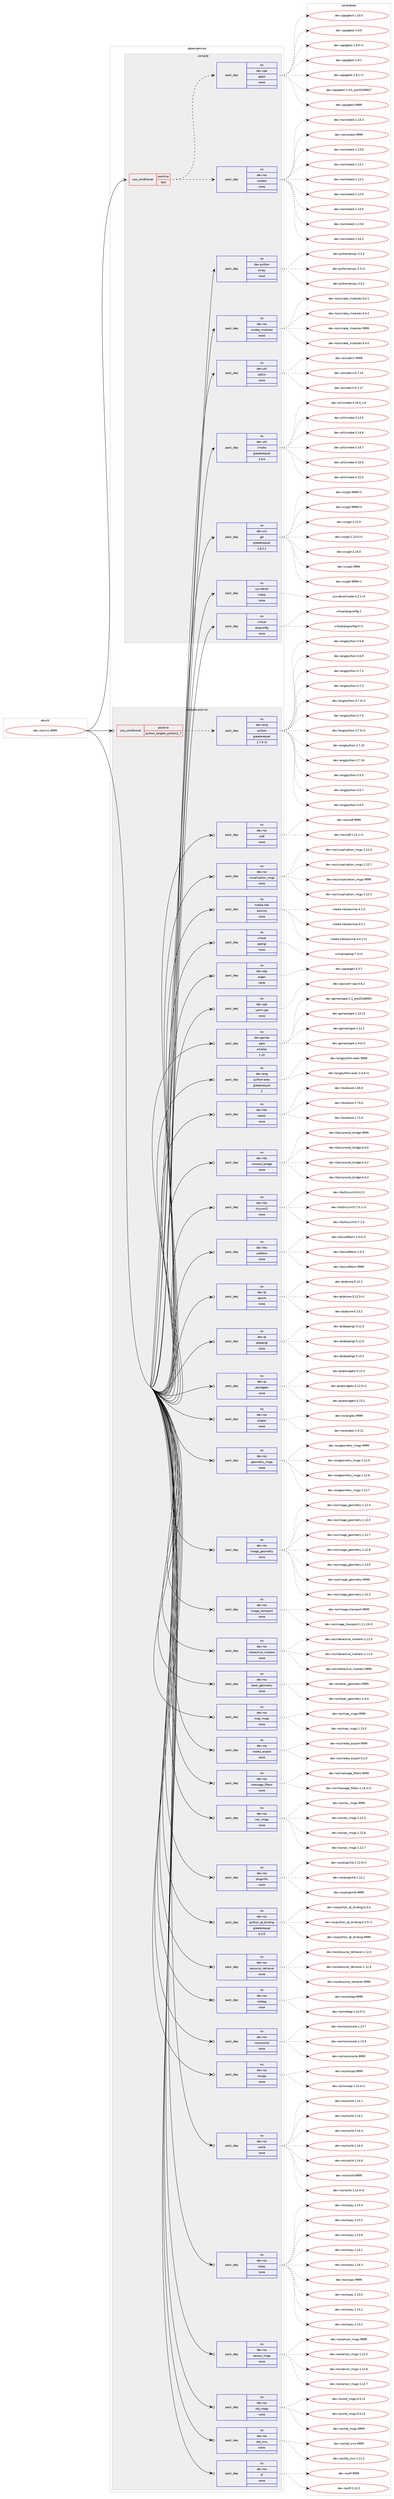 digraph prolog {

# *************
# Graph options
# *************

newrank=true;
concentrate=true;
compound=true;
graph [rankdir=LR,fontname=Helvetica,fontsize=10,ranksep=1.5];#, ranksep=2.5, nodesep=0.2];
edge  [arrowhead=vee];
node  [fontname=Helvetica,fontsize=10];

# **********
# The ebuild
# **********

subgraph cluster_leftcol {
color=gray;
rank=same;
label=<<i>ebuild</i>>;
id [label="dev-ros/rviz-9999", color=red, width=4, href="../dev-ros/rviz-9999.svg"];
}

# ****************
# The dependencies
# ****************

subgraph cluster_midcol {
color=gray;
label=<<i>dependencies</i>>;
subgraph cluster_compile {
fillcolor="#eeeeee";
style=filled;
label=<<i>compile</i>>;
subgraph cond155356 {
dependency666675 [label=<<TABLE BORDER="0" CELLBORDER="1" CELLSPACING="0" CELLPADDING="4"><TR><TD ROWSPAN="3" CELLPADDING="10">use_conditional</TD></TR><TR><TD>positive</TD></TR><TR><TD>test</TD></TR></TABLE>>, shape=none, color=red];
subgraph pack499413 {
dependency666676 [label=<<TABLE BORDER="0" CELLBORDER="1" CELLSPACING="0" CELLPADDING="4" WIDTH="220"><TR><TD ROWSPAN="6" CELLPADDING="30">pack_dep</TD></TR><TR><TD WIDTH="110">no</TD></TR><TR><TD>dev-ros</TD></TR><TR><TD>rostest</TD></TR><TR><TD>none</TD></TR><TR><TD></TD></TR></TABLE>>, shape=none, color=blue];
}
dependency666675:e -> dependency666676:w [weight=20,style="dashed",arrowhead="vee"];
subgraph pack499414 {
dependency666677 [label=<<TABLE BORDER="0" CELLBORDER="1" CELLSPACING="0" CELLPADDING="4" WIDTH="220"><TR><TD ROWSPAN="6" CELLPADDING="30">pack_dep</TD></TR><TR><TD WIDTH="110">no</TD></TR><TR><TD>dev-cpp</TD></TR><TR><TD>gtest</TD></TR><TR><TD>none</TD></TR><TR><TD></TD></TR></TABLE>>, shape=none, color=blue];
}
dependency666675:e -> dependency666677:w [weight=20,style="dashed",arrowhead="vee"];
}
id:e -> dependency666675:w [weight=20,style="solid",arrowhead="vee"];
subgraph pack499415 {
dependency666678 [label=<<TABLE BORDER="0" CELLBORDER="1" CELLSPACING="0" CELLPADDING="4" WIDTH="220"><TR><TD ROWSPAN="6" CELLPADDING="30">pack_dep</TD></TR><TR><TD WIDTH="110">no</TD></TR><TR><TD>dev-python</TD></TR><TR><TD>empy</TD></TR><TR><TD>none</TD></TR><TR><TD></TD></TR></TABLE>>, shape=none, color=blue];
}
id:e -> dependency666678:w [weight=20,style="solid",arrowhead="vee"];
subgraph pack499416 {
dependency666679 [label=<<TABLE BORDER="0" CELLBORDER="1" CELLSPACING="0" CELLPADDING="4" WIDTH="220"><TR><TD ROWSPAN="6" CELLPADDING="30">pack_dep</TD></TR><TR><TD WIDTH="110">no</TD></TR><TR><TD>dev-ros</TD></TR><TR><TD>cmake_modules</TD></TR><TR><TD>none</TD></TR><TR><TD></TD></TR></TABLE>>, shape=none, color=blue];
}
id:e -> dependency666679:w [weight=20,style="solid",arrowhead="vee"];
subgraph pack499417 {
dependency666680 [label=<<TABLE BORDER="0" CELLBORDER="1" CELLSPACING="0" CELLPADDING="4" WIDTH="220"><TR><TD ROWSPAN="6" CELLPADDING="30">pack_dep</TD></TR><TR><TD WIDTH="110">no</TD></TR><TR><TD>dev-util</TD></TR><TR><TD>catkin</TD></TR><TR><TD>none</TD></TR><TR><TD></TD></TR></TABLE>>, shape=none, color=blue];
}
id:e -> dependency666680:w [weight=20,style="solid",arrowhead="vee"];
subgraph pack499418 {
dependency666681 [label=<<TABLE BORDER="0" CELLBORDER="1" CELLSPACING="0" CELLPADDING="4" WIDTH="220"><TR><TD ROWSPAN="6" CELLPADDING="30">pack_dep</TD></TR><TR><TD WIDTH="110">no</TD></TR><TR><TD>dev-util</TD></TR><TR><TD>cmake</TD></TR><TR><TD>greaterequal</TD></TR><TR><TD>3.9.6</TD></TR></TABLE>>, shape=none, color=blue];
}
id:e -> dependency666681:w [weight=20,style="solid",arrowhead="vee"];
subgraph pack499419 {
dependency666682 [label=<<TABLE BORDER="0" CELLBORDER="1" CELLSPACING="0" CELLPADDING="4" WIDTH="220"><TR><TD ROWSPAN="6" CELLPADDING="30">pack_dep</TD></TR><TR><TD WIDTH="110">no</TD></TR><TR><TD>dev-vcs</TD></TR><TR><TD>git</TD></TR><TR><TD>greaterequal</TD></TR><TR><TD>1.8.2.1</TD></TR></TABLE>>, shape=none, color=blue];
}
id:e -> dependency666682:w [weight=20,style="solid",arrowhead="vee"];
subgraph pack499420 {
dependency666683 [label=<<TABLE BORDER="0" CELLBORDER="1" CELLSPACING="0" CELLPADDING="4" WIDTH="220"><TR><TD ROWSPAN="6" CELLPADDING="30">pack_dep</TD></TR><TR><TD WIDTH="110">no</TD></TR><TR><TD>sys-devel</TD></TR><TR><TD>make</TD></TR><TR><TD>none</TD></TR><TR><TD></TD></TR></TABLE>>, shape=none, color=blue];
}
id:e -> dependency666683:w [weight=20,style="solid",arrowhead="vee"];
subgraph pack499421 {
dependency666684 [label=<<TABLE BORDER="0" CELLBORDER="1" CELLSPACING="0" CELLPADDING="4" WIDTH="220"><TR><TD ROWSPAN="6" CELLPADDING="30">pack_dep</TD></TR><TR><TD WIDTH="110">no</TD></TR><TR><TD>virtual</TD></TR><TR><TD>pkgconfig</TD></TR><TR><TD>none</TD></TR><TR><TD></TD></TR></TABLE>>, shape=none, color=blue];
}
id:e -> dependency666684:w [weight=20,style="solid",arrowhead="vee"];
}
subgraph cluster_compileandrun {
fillcolor="#eeeeee";
style=filled;
label=<<i>compile and run</i>>;
subgraph cond155357 {
dependency666685 [label=<<TABLE BORDER="0" CELLBORDER="1" CELLSPACING="0" CELLPADDING="4"><TR><TD ROWSPAN="3" CELLPADDING="10">use_conditional</TD></TR><TR><TD>positive</TD></TR><TR><TD>python_targets_python2_7</TD></TR></TABLE>>, shape=none, color=red];
subgraph pack499422 {
dependency666686 [label=<<TABLE BORDER="0" CELLBORDER="1" CELLSPACING="0" CELLPADDING="4" WIDTH="220"><TR><TD ROWSPAN="6" CELLPADDING="30">pack_dep</TD></TR><TR><TD WIDTH="110">no</TD></TR><TR><TD>dev-lang</TD></TR><TR><TD>python</TD></TR><TR><TD>greaterequal</TD></TR><TR><TD>2.7.5-r2</TD></TR></TABLE>>, shape=none, color=blue];
}
dependency666685:e -> dependency666686:w [weight=20,style="dashed",arrowhead="vee"];
}
id:e -> dependency666685:w [weight=20,style="solid",arrowhead="odotvee"];
subgraph pack499423 {
dependency666687 [label=<<TABLE BORDER="0" CELLBORDER="1" CELLSPACING="0" CELLPADDING="4" WIDTH="220"><TR><TD ROWSPAN="6" CELLPADDING="30">pack_dep</TD></TR><TR><TD WIDTH="110">no</TD></TR><TR><TD>dev-cpp</TD></TR><TR><TD>eigen</TD></TR><TR><TD>none</TD></TR><TR><TD></TD></TR></TABLE>>, shape=none, color=blue];
}
id:e -> dependency666687:w [weight=20,style="solid",arrowhead="odotvee"];
subgraph pack499424 {
dependency666688 [label=<<TABLE BORDER="0" CELLBORDER="1" CELLSPACING="0" CELLPADDING="4" WIDTH="220"><TR><TD ROWSPAN="6" CELLPADDING="30">pack_dep</TD></TR><TR><TD WIDTH="110">no</TD></TR><TR><TD>dev-cpp</TD></TR><TR><TD>yaml-cpp</TD></TR><TR><TD>none</TD></TR><TR><TD></TD></TR></TABLE>>, shape=none, color=blue];
}
id:e -> dependency666688:w [weight=20,style="solid",arrowhead="odotvee"];
subgraph pack499425 {
dependency666689 [label=<<TABLE BORDER="0" CELLBORDER="1" CELLSPACING="0" CELLPADDING="4" WIDTH="220"><TR><TD ROWSPAN="6" CELLPADDING="30">pack_dep</TD></TR><TR><TD WIDTH="110">no</TD></TR><TR><TD>dev-games</TD></TR><TR><TD>ogre</TD></TR><TR><TD>smaller</TD></TR><TR><TD>1.10</TD></TR></TABLE>>, shape=none, color=blue];
}
id:e -> dependency666689:w [weight=20,style="solid",arrowhead="odotvee"];
subgraph pack499426 {
dependency666690 [label=<<TABLE BORDER="0" CELLBORDER="1" CELLSPACING="0" CELLPADDING="4" WIDTH="220"><TR><TD ROWSPAN="6" CELLPADDING="30">pack_dep</TD></TR><TR><TD WIDTH="110">no</TD></TR><TR><TD>dev-lang</TD></TR><TR><TD>python-exec</TD></TR><TR><TD>greaterequal</TD></TR><TR><TD>2</TD></TR></TABLE>>, shape=none, color=blue];
}
id:e -> dependency666690:w [weight=20,style="solid",arrowhead="odotvee"];
subgraph pack499427 {
dependency666691 [label=<<TABLE BORDER="0" CELLBORDER="1" CELLSPACING="0" CELLPADDING="4" WIDTH="220"><TR><TD ROWSPAN="6" CELLPADDING="30">pack_dep</TD></TR><TR><TD WIDTH="110">no</TD></TR><TR><TD>dev-libs</TD></TR><TR><TD>boost</TD></TR><TR><TD>none</TD></TR><TR><TD></TD></TR></TABLE>>, shape=none, color=blue];
}
id:e -> dependency666691:w [weight=20,style="solid",arrowhead="odotvee"];
subgraph pack499428 {
dependency666692 [label=<<TABLE BORDER="0" CELLBORDER="1" CELLSPACING="0" CELLPADDING="4" WIDTH="220"><TR><TD ROWSPAN="6" CELLPADDING="30">pack_dep</TD></TR><TR><TD WIDTH="110">no</TD></TR><TR><TD>dev-libs</TD></TR><TR><TD>console_bridge</TD></TR><TR><TD>none</TD></TR><TR><TD></TD></TR></TABLE>>, shape=none, color=blue];
}
id:e -> dependency666692:w [weight=20,style="solid",arrowhead="odotvee"];
subgraph pack499429 {
dependency666693 [label=<<TABLE BORDER="0" CELLBORDER="1" CELLSPACING="0" CELLPADDING="4" WIDTH="220"><TR><TD ROWSPAN="6" CELLPADDING="30">pack_dep</TD></TR><TR><TD WIDTH="110">no</TD></TR><TR><TD>dev-libs</TD></TR><TR><TD>tinyxml2</TD></TR><TR><TD>none</TD></TR><TR><TD></TD></TR></TABLE>>, shape=none, color=blue];
}
id:e -> dependency666693:w [weight=20,style="solid",arrowhead="odotvee"];
subgraph pack499430 {
dependency666694 [label=<<TABLE BORDER="0" CELLBORDER="1" CELLSPACING="0" CELLPADDING="4" WIDTH="220"><TR><TD ROWSPAN="6" CELLPADDING="30">pack_dep</TD></TR><TR><TD WIDTH="110">no</TD></TR><TR><TD>dev-libs</TD></TR><TR><TD>urdfdom</TD></TR><TR><TD>none</TD></TR><TR><TD></TD></TR></TABLE>>, shape=none, color=blue];
}
id:e -> dependency666694:w [weight=20,style="solid",arrowhead="odotvee"];
subgraph pack499431 {
dependency666695 [label=<<TABLE BORDER="0" CELLBORDER="1" CELLSPACING="0" CELLPADDING="4" WIDTH="220"><TR><TD ROWSPAN="6" CELLPADDING="30">pack_dep</TD></TR><TR><TD WIDTH="110">no</TD></TR><TR><TD>dev-qt</TD></TR><TR><TD>qtcore</TD></TR><TR><TD>none</TD></TR><TR><TD></TD></TR></TABLE>>, shape=none, color=blue];
}
id:e -> dependency666695:w [weight=20,style="solid",arrowhead="odotvee"];
subgraph pack499432 {
dependency666696 [label=<<TABLE BORDER="0" CELLBORDER="1" CELLSPACING="0" CELLPADDING="4" WIDTH="220"><TR><TD ROWSPAN="6" CELLPADDING="30">pack_dep</TD></TR><TR><TD WIDTH="110">no</TD></TR><TR><TD>dev-qt</TD></TR><TR><TD>qtopengl</TD></TR><TR><TD>none</TD></TR><TR><TD></TD></TR></TABLE>>, shape=none, color=blue];
}
id:e -> dependency666696:w [weight=20,style="solid",arrowhead="odotvee"];
subgraph pack499433 {
dependency666697 [label=<<TABLE BORDER="0" CELLBORDER="1" CELLSPACING="0" CELLPADDING="4" WIDTH="220"><TR><TD ROWSPAN="6" CELLPADDING="30">pack_dep</TD></TR><TR><TD WIDTH="110">no</TD></TR><TR><TD>dev-qt</TD></TR><TR><TD>qtwidgets</TD></TR><TR><TD>none</TD></TR><TR><TD></TD></TR></TABLE>>, shape=none, color=blue];
}
id:e -> dependency666697:w [weight=20,style="solid",arrowhead="odotvee"];
subgraph pack499434 {
dependency666698 [label=<<TABLE BORDER="0" CELLBORDER="1" CELLSPACING="0" CELLPADDING="4" WIDTH="220"><TR><TD ROWSPAN="6" CELLPADDING="30">pack_dep</TD></TR><TR><TD WIDTH="110">no</TD></TR><TR><TD>dev-ros</TD></TR><TR><TD>angles</TD></TR><TR><TD>none</TD></TR><TR><TD></TD></TR></TABLE>>, shape=none, color=blue];
}
id:e -> dependency666698:w [weight=20,style="solid",arrowhead="odotvee"];
subgraph pack499435 {
dependency666699 [label=<<TABLE BORDER="0" CELLBORDER="1" CELLSPACING="0" CELLPADDING="4" WIDTH="220"><TR><TD ROWSPAN="6" CELLPADDING="30">pack_dep</TD></TR><TR><TD WIDTH="110">no</TD></TR><TR><TD>dev-ros</TD></TR><TR><TD>geometry_msgs</TD></TR><TR><TD>none</TD></TR><TR><TD></TD></TR></TABLE>>, shape=none, color=blue];
}
id:e -> dependency666699:w [weight=20,style="solid",arrowhead="odotvee"];
subgraph pack499436 {
dependency666700 [label=<<TABLE BORDER="0" CELLBORDER="1" CELLSPACING="0" CELLPADDING="4" WIDTH="220"><TR><TD ROWSPAN="6" CELLPADDING="30">pack_dep</TD></TR><TR><TD WIDTH="110">no</TD></TR><TR><TD>dev-ros</TD></TR><TR><TD>image_geometry</TD></TR><TR><TD>none</TD></TR><TR><TD></TD></TR></TABLE>>, shape=none, color=blue];
}
id:e -> dependency666700:w [weight=20,style="solid",arrowhead="odotvee"];
subgraph pack499437 {
dependency666701 [label=<<TABLE BORDER="0" CELLBORDER="1" CELLSPACING="0" CELLPADDING="4" WIDTH="220"><TR><TD ROWSPAN="6" CELLPADDING="30">pack_dep</TD></TR><TR><TD WIDTH="110">no</TD></TR><TR><TD>dev-ros</TD></TR><TR><TD>image_transport</TD></TR><TR><TD>none</TD></TR><TR><TD></TD></TR></TABLE>>, shape=none, color=blue];
}
id:e -> dependency666701:w [weight=20,style="solid",arrowhead="odotvee"];
subgraph pack499438 {
dependency666702 [label=<<TABLE BORDER="0" CELLBORDER="1" CELLSPACING="0" CELLPADDING="4" WIDTH="220"><TR><TD ROWSPAN="6" CELLPADDING="30">pack_dep</TD></TR><TR><TD WIDTH="110">no</TD></TR><TR><TD>dev-ros</TD></TR><TR><TD>interactive_markers</TD></TR><TR><TD>none</TD></TR><TR><TD></TD></TR></TABLE>>, shape=none, color=blue];
}
id:e -> dependency666702:w [weight=20,style="solid",arrowhead="odotvee"];
subgraph pack499439 {
dependency666703 [label=<<TABLE BORDER="0" CELLBORDER="1" CELLSPACING="0" CELLPADDING="4" WIDTH="220"><TR><TD ROWSPAN="6" CELLPADDING="30">pack_dep</TD></TR><TR><TD WIDTH="110">no</TD></TR><TR><TD>dev-ros</TD></TR><TR><TD>laser_geometry</TD></TR><TR><TD>none</TD></TR><TR><TD></TD></TR></TABLE>>, shape=none, color=blue];
}
id:e -> dependency666703:w [weight=20,style="solid",arrowhead="odotvee"];
subgraph pack499440 {
dependency666704 [label=<<TABLE BORDER="0" CELLBORDER="1" CELLSPACING="0" CELLPADDING="4" WIDTH="220"><TR><TD ROWSPAN="6" CELLPADDING="30">pack_dep</TD></TR><TR><TD WIDTH="110">no</TD></TR><TR><TD>dev-ros</TD></TR><TR><TD>map_msgs</TD></TR><TR><TD>none</TD></TR><TR><TD></TD></TR></TABLE>>, shape=none, color=blue];
}
id:e -> dependency666704:w [weight=20,style="solid",arrowhead="odotvee"];
subgraph pack499441 {
dependency666705 [label=<<TABLE BORDER="0" CELLBORDER="1" CELLSPACING="0" CELLPADDING="4" WIDTH="220"><TR><TD ROWSPAN="6" CELLPADDING="30">pack_dep</TD></TR><TR><TD WIDTH="110">no</TD></TR><TR><TD>dev-ros</TD></TR><TR><TD>media_export</TD></TR><TR><TD>none</TD></TR><TR><TD></TD></TR></TABLE>>, shape=none, color=blue];
}
id:e -> dependency666705:w [weight=20,style="solid",arrowhead="odotvee"];
subgraph pack499442 {
dependency666706 [label=<<TABLE BORDER="0" CELLBORDER="1" CELLSPACING="0" CELLPADDING="4" WIDTH="220"><TR><TD ROWSPAN="6" CELLPADDING="30">pack_dep</TD></TR><TR><TD WIDTH="110">no</TD></TR><TR><TD>dev-ros</TD></TR><TR><TD>message_filters</TD></TR><TR><TD>none</TD></TR><TR><TD></TD></TR></TABLE>>, shape=none, color=blue];
}
id:e -> dependency666706:w [weight=20,style="solid",arrowhead="odotvee"];
subgraph pack499443 {
dependency666707 [label=<<TABLE BORDER="0" CELLBORDER="1" CELLSPACING="0" CELLPADDING="4" WIDTH="220"><TR><TD ROWSPAN="6" CELLPADDING="30">pack_dep</TD></TR><TR><TD WIDTH="110">no</TD></TR><TR><TD>dev-ros</TD></TR><TR><TD>nav_msgs</TD></TR><TR><TD>none</TD></TR><TR><TD></TD></TR></TABLE>>, shape=none, color=blue];
}
id:e -> dependency666707:w [weight=20,style="solid",arrowhead="odotvee"];
subgraph pack499444 {
dependency666708 [label=<<TABLE BORDER="0" CELLBORDER="1" CELLSPACING="0" CELLPADDING="4" WIDTH="220"><TR><TD ROWSPAN="6" CELLPADDING="30">pack_dep</TD></TR><TR><TD WIDTH="110">no</TD></TR><TR><TD>dev-ros</TD></TR><TR><TD>pluginlib</TD></TR><TR><TD>none</TD></TR><TR><TD></TD></TR></TABLE>>, shape=none, color=blue];
}
id:e -> dependency666708:w [weight=20,style="solid",arrowhead="odotvee"];
subgraph pack499445 {
dependency666709 [label=<<TABLE BORDER="0" CELLBORDER="1" CELLSPACING="0" CELLPADDING="4" WIDTH="220"><TR><TD ROWSPAN="6" CELLPADDING="30">pack_dep</TD></TR><TR><TD WIDTH="110">no</TD></TR><TR><TD>dev-ros</TD></TR><TR><TD>python_qt_binding</TD></TR><TR><TD>greaterequal</TD></TR><TR><TD>0.3.0</TD></TR></TABLE>>, shape=none, color=blue];
}
id:e -> dependency666709:w [weight=20,style="solid",arrowhead="odotvee"];
subgraph pack499446 {
dependency666710 [label=<<TABLE BORDER="0" CELLBORDER="1" CELLSPACING="0" CELLPADDING="4" WIDTH="220"><TR><TD ROWSPAN="6" CELLPADDING="30">pack_dep</TD></TR><TR><TD WIDTH="110">no</TD></TR><TR><TD>dev-ros</TD></TR><TR><TD>resource_retriever</TD></TR><TR><TD>none</TD></TR><TR><TD></TD></TR></TABLE>>, shape=none, color=blue];
}
id:e -> dependency666710:w [weight=20,style="solid",arrowhead="odotvee"];
subgraph pack499447 {
dependency666711 [label=<<TABLE BORDER="0" CELLBORDER="1" CELLSPACING="0" CELLPADDING="4" WIDTH="220"><TR><TD ROWSPAN="6" CELLPADDING="30">pack_dep</TD></TR><TR><TD WIDTH="110">no</TD></TR><TR><TD>dev-ros</TD></TR><TR><TD>rosbag</TD></TR><TR><TD>none</TD></TR><TR><TD></TD></TR></TABLE>>, shape=none, color=blue];
}
id:e -> dependency666711:w [weight=20,style="solid",arrowhead="odotvee"];
subgraph pack499448 {
dependency666712 [label=<<TABLE BORDER="0" CELLBORDER="1" CELLSPACING="0" CELLPADDING="4" WIDTH="220"><TR><TD ROWSPAN="6" CELLPADDING="30">pack_dep</TD></TR><TR><TD WIDTH="110">no</TD></TR><TR><TD>dev-ros</TD></TR><TR><TD>rosconsole</TD></TR><TR><TD>none</TD></TR><TR><TD></TD></TR></TABLE>>, shape=none, color=blue];
}
id:e -> dependency666712:w [weight=20,style="solid",arrowhead="odotvee"];
subgraph pack499449 {
dependency666713 [label=<<TABLE BORDER="0" CELLBORDER="1" CELLSPACING="0" CELLPADDING="4" WIDTH="220"><TR><TD ROWSPAN="6" CELLPADDING="30">pack_dep</TD></TR><TR><TD WIDTH="110">no</TD></TR><TR><TD>dev-ros</TD></TR><TR><TD>roscpp</TD></TR><TR><TD>none</TD></TR><TR><TD></TD></TR></TABLE>>, shape=none, color=blue];
}
id:e -> dependency666713:w [weight=20,style="solid",arrowhead="odotvee"];
subgraph pack499450 {
dependency666714 [label=<<TABLE BORDER="0" CELLBORDER="1" CELLSPACING="0" CELLPADDING="4" WIDTH="220"><TR><TD ROWSPAN="6" CELLPADDING="30">pack_dep</TD></TR><TR><TD WIDTH="110">no</TD></TR><TR><TD>dev-ros</TD></TR><TR><TD>roslib</TD></TR><TR><TD>none</TD></TR><TR><TD></TD></TR></TABLE>>, shape=none, color=blue];
}
id:e -> dependency666714:w [weight=20,style="solid",arrowhead="odotvee"];
subgraph pack499451 {
dependency666715 [label=<<TABLE BORDER="0" CELLBORDER="1" CELLSPACING="0" CELLPADDING="4" WIDTH="220"><TR><TD ROWSPAN="6" CELLPADDING="30">pack_dep</TD></TR><TR><TD WIDTH="110">no</TD></TR><TR><TD>dev-ros</TD></TR><TR><TD>rospy</TD></TR><TR><TD>none</TD></TR><TR><TD></TD></TR></TABLE>>, shape=none, color=blue];
}
id:e -> dependency666715:w [weight=20,style="solid",arrowhead="odotvee"];
subgraph pack499452 {
dependency666716 [label=<<TABLE BORDER="0" CELLBORDER="1" CELLSPACING="0" CELLPADDING="4" WIDTH="220"><TR><TD ROWSPAN="6" CELLPADDING="30">pack_dep</TD></TR><TR><TD WIDTH="110">no</TD></TR><TR><TD>dev-ros</TD></TR><TR><TD>sensor_msgs</TD></TR><TR><TD>none</TD></TR><TR><TD></TD></TR></TABLE>>, shape=none, color=blue];
}
id:e -> dependency666716:w [weight=20,style="solid",arrowhead="odotvee"];
subgraph pack499453 {
dependency666717 [label=<<TABLE BORDER="0" CELLBORDER="1" CELLSPACING="0" CELLPADDING="4" WIDTH="220"><TR><TD ROWSPAN="6" CELLPADDING="30">pack_dep</TD></TR><TR><TD WIDTH="110">no</TD></TR><TR><TD>dev-ros</TD></TR><TR><TD>std_msgs</TD></TR><TR><TD>none</TD></TR><TR><TD></TD></TR></TABLE>>, shape=none, color=blue];
}
id:e -> dependency666717:w [weight=20,style="solid",arrowhead="odotvee"];
subgraph pack499454 {
dependency666718 [label=<<TABLE BORDER="0" CELLBORDER="1" CELLSPACING="0" CELLPADDING="4" WIDTH="220"><TR><TD ROWSPAN="6" CELLPADDING="30">pack_dep</TD></TR><TR><TD WIDTH="110">no</TD></TR><TR><TD>dev-ros</TD></TR><TR><TD>std_srvs</TD></TR><TR><TD>none</TD></TR><TR><TD></TD></TR></TABLE>>, shape=none, color=blue];
}
id:e -> dependency666718:w [weight=20,style="solid",arrowhead="odotvee"];
subgraph pack499455 {
dependency666719 [label=<<TABLE BORDER="0" CELLBORDER="1" CELLSPACING="0" CELLPADDING="4" WIDTH="220"><TR><TD ROWSPAN="6" CELLPADDING="30">pack_dep</TD></TR><TR><TD WIDTH="110">no</TD></TR><TR><TD>dev-ros</TD></TR><TR><TD>tf</TD></TR><TR><TD>none</TD></TR><TR><TD></TD></TR></TABLE>>, shape=none, color=blue];
}
id:e -> dependency666719:w [weight=20,style="solid",arrowhead="odotvee"];
subgraph pack499456 {
dependency666720 [label=<<TABLE BORDER="0" CELLBORDER="1" CELLSPACING="0" CELLPADDING="4" WIDTH="220"><TR><TD ROWSPAN="6" CELLPADDING="30">pack_dep</TD></TR><TR><TD WIDTH="110">no</TD></TR><TR><TD>dev-ros</TD></TR><TR><TD>urdf</TD></TR><TR><TD>none</TD></TR><TR><TD></TD></TR></TABLE>>, shape=none, color=blue];
}
id:e -> dependency666720:w [weight=20,style="solid",arrowhead="odotvee"];
subgraph pack499457 {
dependency666721 [label=<<TABLE BORDER="0" CELLBORDER="1" CELLSPACING="0" CELLPADDING="4" WIDTH="220"><TR><TD ROWSPAN="6" CELLPADDING="30">pack_dep</TD></TR><TR><TD WIDTH="110">no</TD></TR><TR><TD>dev-ros</TD></TR><TR><TD>visualization_msgs</TD></TR><TR><TD>none</TD></TR><TR><TD></TD></TR></TABLE>>, shape=none, color=blue];
}
id:e -> dependency666721:w [weight=20,style="solid",arrowhead="odotvee"];
subgraph pack499458 {
dependency666722 [label=<<TABLE BORDER="0" CELLBORDER="1" CELLSPACING="0" CELLPADDING="4" WIDTH="220"><TR><TD ROWSPAN="6" CELLPADDING="30">pack_dep</TD></TR><TR><TD WIDTH="110">no</TD></TR><TR><TD>media-libs</TD></TR><TR><TD>assimp</TD></TR><TR><TD>none</TD></TR><TR><TD></TD></TR></TABLE>>, shape=none, color=blue];
}
id:e -> dependency666722:w [weight=20,style="solid",arrowhead="odotvee"];
subgraph pack499459 {
dependency666723 [label=<<TABLE BORDER="0" CELLBORDER="1" CELLSPACING="0" CELLPADDING="4" WIDTH="220"><TR><TD ROWSPAN="6" CELLPADDING="30">pack_dep</TD></TR><TR><TD WIDTH="110">no</TD></TR><TR><TD>virtual</TD></TR><TR><TD>opengl</TD></TR><TR><TD>none</TD></TR><TR><TD></TD></TR></TABLE>>, shape=none, color=blue];
}
id:e -> dependency666723:w [weight=20,style="solid",arrowhead="odotvee"];
}
subgraph cluster_run {
fillcolor="#eeeeee";
style=filled;
label=<<i>run</i>>;
}
}

# **************
# The candidates
# **************

subgraph cluster_choices {
rank=same;
color=gray;
label=<<i>candidates</i>>;

subgraph choice499413 {
color=black;
nodesep=1;
choice100101118451141111154711411111511610111511645494649514648 [label="dev-ros/rostest-1.13.0", color=red, width=4,href="../dev-ros/rostest-1.13.0.svg"];
choice100101118451141111154711411111511610111511645494649514649 [label="dev-ros/rostest-1.13.1", color=red, width=4,href="../dev-ros/rostest-1.13.1.svg"];
choice100101118451141111154711411111511610111511645494649514650 [label="dev-ros/rostest-1.13.2", color=red, width=4,href="../dev-ros/rostest-1.13.2.svg"];
choice100101118451141111154711411111511610111511645494649514652 [label="dev-ros/rostest-1.13.4", color=red, width=4,href="../dev-ros/rostest-1.13.4.svg"];
choice100101118451141111154711411111511610111511645494649514653 [label="dev-ros/rostest-1.13.5", color=red, width=4,href="../dev-ros/rostest-1.13.5.svg"];
choice100101118451141111154711411111511610111511645494649514654 [label="dev-ros/rostest-1.13.6", color=red, width=4,href="../dev-ros/rostest-1.13.6.svg"];
choice100101118451141111154711411111511610111511645494649524650 [label="dev-ros/rostest-1.14.2", color=red, width=4,href="../dev-ros/rostest-1.14.2.svg"];
choice100101118451141111154711411111511610111511645494649524651 [label="dev-ros/rostest-1.14.3", color=red, width=4,href="../dev-ros/rostest-1.14.3.svg"];
choice10010111845114111115471141111151161011151164557575757 [label="dev-ros/rostest-9999", color=red, width=4,href="../dev-ros/rostest-9999.svg"];
dependency666676:e -> choice100101118451141111154711411111511610111511645494649514648:w [style=dotted,weight="100"];
dependency666676:e -> choice100101118451141111154711411111511610111511645494649514649:w [style=dotted,weight="100"];
dependency666676:e -> choice100101118451141111154711411111511610111511645494649514650:w [style=dotted,weight="100"];
dependency666676:e -> choice100101118451141111154711411111511610111511645494649514652:w [style=dotted,weight="100"];
dependency666676:e -> choice100101118451141111154711411111511610111511645494649514653:w [style=dotted,weight="100"];
dependency666676:e -> choice100101118451141111154711411111511610111511645494649514654:w [style=dotted,weight="100"];
dependency666676:e -> choice100101118451141111154711411111511610111511645494649524650:w [style=dotted,weight="100"];
dependency666676:e -> choice100101118451141111154711411111511610111511645494649524651:w [style=dotted,weight="100"];
dependency666676:e -> choice10010111845114111115471141111151161011151164557575757:w [style=dotted,weight="100"];
}
subgraph choice499414 {
color=black;
nodesep=1;
choice10010111845991121124710311610111511645494649484648 [label="dev-cpp/gtest-1.10.0", color=red, width=4,href="../dev-cpp/gtest-1.10.0.svg"];
choice100101118459911211247103116101115116454946564648 [label="dev-cpp/gtest-1.8.0", color=red, width=4,href="../dev-cpp/gtest-1.8.0.svg"];
choice1001011184599112112471031161011151164549465646484511449 [label="dev-cpp/gtest-1.8.0-r1", color=red, width=4,href="../dev-cpp/gtest-1.8.0-r1.svg"];
choice100101118459911211247103116101115116454946564649 [label="dev-cpp/gtest-1.8.1", color=red, width=4,href="../dev-cpp/gtest-1.8.1.svg"];
choice1001011184599112112471031161011151164549465646494511449 [label="dev-cpp/gtest-1.8.1-r1", color=red, width=4,href="../dev-cpp/gtest-1.8.1-r1.svg"];
choice100101118459911211247103116101115116454946574648951121141015048495748544855 [label="dev-cpp/gtest-1.9.0_pre20190607", color=red, width=4,href="../dev-cpp/gtest-1.9.0_pre20190607.svg"];
choice1001011184599112112471031161011151164557575757 [label="dev-cpp/gtest-9999", color=red, width=4,href="../dev-cpp/gtest-9999.svg"];
dependency666677:e -> choice10010111845991121124710311610111511645494649484648:w [style=dotted,weight="100"];
dependency666677:e -> choice100101118459911211247103116101115116454946564648:w [style=dotted,weight="100"];
dependency666677:e -> choice1001011184599112112471031161011151164549465646484511449:w [style=dotted,weight="100"];
dependency666677:e -> choice100101118459911211247103116101115116454946564649:w [style=dotted,weight="100"];
dependency666677:e -> choice1001011184599112112471031161011151164549465646494511449:w [style=dotted,weight="100"];
dependency666677:e -> choice100101118459911211247103116101115116454946574648951121141015048495748544855:w [style=dotted,weight="100"];
dependency666677:e -> choice1001011184599112112471031161011151164557575757:w [style=dotted,weight="100"];
}
subgraph choice499415 {
color=black;
nodesep=1;
choice1001011184511212111610411111047101109112121455146514511449 [label="dev-python/empy-3.3-r1", color=red, width=4,href="../dev-python/empy-3.3-r1.svg"];
choice1001011184511212111610411111047101109112121455146514650 [label="dev-python/empy-3.3.2", color=red, width=4,href="../dev-python/empy-3.3.2.svg"];
choice1001011184511212111610411111047101109112121455146514651 [label="dev-python/empy-3.3.3", color=red, width=4,href="../dev-python/empy-3.3.3.svg"];
dependency666678:e -> choice1001011184511212111610411111047101109112121455146514511449:w [style=dotted,weight="100"];
dependency666678:e -> choice1001011184511212111610411111047101109112121455146514650:w [style=dotted,weight="100"];
dependency666678:e -> choice1001011184511212111610411111047101109112121455146514651:w [style=dotted,weight="100"];
}
subgraph choice499416 {
color=black;
nodesep=1;
choice1001011184511411111547991099710710195109111100117108101115454846524648 [label="dev-ros/cmake_modules-0.4.0", color=red, width=4,href="../dev-ros/cmake_modules-0.4.0.svg"];
choice1001011184511411111547991099710710195109111100117108101115454846524649 [label="dev-ros/cmake_modules-0.4.1", color=red, width=4,href="../dev-ros/cmake_modules-0.4.1.svg"];
choice1001011184511411111547991099710710195109111100117108101115454846524650 [label="dev-ros/cmake_modules-0.4.2", color=red, width=4,href="../dev-ros/cmake_modules-0.4.2.svg"];
choice10010111845114111115479910997107101951091111001171081011154557575757 [label="dev-ros/cmake_modules-9999", color=red, width=4,href="../dev-ros/cmake_modules-9999.svg"];
dependency666679:e -> choice1001011184511411111547991099710710195109111100117108101115454846524648:w [style=dotted,weight="100"];
dependency666679:e -> choice1001011184511411111547991099710710195109111100117108101115454846524649:w [style=dotted,weight="100"];
dependency666679:e -> choice1001011184511411111547991099710710195109111100117108101115454846524650:w [style=dotted,weight="100"];
dependency666679:e -> choice10010111845114111115479910997107101951091111001171081011154557575757:w [style=dotted,weight="100"];
}
subgraph choice499417 {
color=black;
nodesep=1;
choice1001011184511711610510847999711610710511045484655464952 [label="dev-util/catkin-0.7.14", color=red, width=4,href="../dev-util/catkin-0.7.14.svg"];
choice1001011184511711610510847999711610710511045484655464955 [label="dev-util/catkin-0.7.17", color=red, width=4,href="../dev-util/catkin-0.7.17.svg"];
choice100101118451171161051084799971161071051104557575757 [label="dev-util/catkin-9999", color=red, width=4,href="../dev-util/catkin-9999.svg"];
dependency666680:e -> choice1001011184511711610510847999711610710511045484655464952:w [style=dotted,weight="100"];
dependency666680:e -> choice1001011184511711610510847999711610710511045484655464955:w [style=dotted,weight="100"];
dependency666680:e -> choice100101118451171161051084799971161071051104557575757:w [style=dotted,weight="100"];
}
subgraph choice499418 {
color=black;
nodesep=1;
choice1001011184511711610510847991099710710145514649514653 [label="dev-util/cmake-3.13.5", color=red, width=4,href="../dev-util/cmake-3.13.5.svg"];
choice1001011184511711610510847991099710710145514649524654 [label="dev-util/cmake-3.14.6", color=red, width=4,href="../dev-util/cmake-3.14.6.svg"];
choice1001011184511711610510847991099710710145514649524655 [label="dev-util/cmake-3.14.7", color=red, width=4,href="../dev-util/cmake-3.14.7.svg"];
choice1001011184511711610510847991099710710145514649534652 [label="dev-util/cmake-3.15.4", color=red, width=4,href="../dev-util/cmake-3.15.4.svg"];
choice1001011184511711610510847991099710710145514649534653 [label="dev-util/cmake-3.15.5", color=red, width=4,href="../dev-util/cmake-3.15.5.svg"];
choice1001011184511711610510847991099710710145514649544648951149951 [label="dev-util/cmake-3.16.0_rc3", color=red, width=4,href="../dev-util/cmake-3.16.0_rc3.svg"];
dependency666681:e -> choice1001011184511711610510847991099710710145514649514653:w [style=dotted,weight="100"];
dependency666681:e -> choice1001011184511711610510847991099710710145514649524654:w [style=dotted,weight="100"];
dependency666681:e -> choice1001011184511711610510847991099710710145514649524655:w [style=dotted,weight="100"];
dependency666681:e -> choice1001011184511711610510847991099710710145514649534652:w [style=dotted,weight="100"];
dependency666681:e -> choice1001011184511711610510847991099710710145514649534653:w [style=dotted,weight="100"];
dependency666681:e -> choice1001011184511711610510847991099710710145514649544648951149951:w [style=dotted,weight="100"];
}
subgraph choice499419 {
color=black;
nodesep=1;
choice10010111845118991154710310511645504650494648 [label="dev-vcs/git-2.21.0", color=red, width=4,href="../dev-vcs/git-2.21.0.svg"];
choice100101118451189911547103105116455046505146484511449 [label="dev-vcs/git-2.23.0-r1", color=red, width=4,href="../dev-vcs/git-2.23.0-r1.svg"];
choice10010111845118991154710310511645504650524648 [label="dev-vcs/git-2.24.0", color=red, width=4,href="../dev-vcs/git-2.24.0.svg"];
choice1001011184511899115471031051164557575757 [label="dev-vcs/git-9999", color=red, width=4,href="../dev-vcs/git-9999.svg"];
choice10010111845118991154710310511645575757574511449 [label="dev-vcs/git-9999-r1", color=red, width=4,href="../dev-vcs/git-9999-r1.svg"];
choice10010111845118991154710310511645575757574511450 [label="dev-vcs/git-9999-r2", color=red, width=4,href="../dev-vcs/git-9999-r2.svg"];
choice10010111845118991154710310511645575757574511451 [label="dev-vcs/git-9999-r3", color=red, width=4,href="../dev-vcs/git-9999-r3.svg"];
dependency666682:e -> choice10010111845118991154710310511645504650494648:w [style=dotted,weight="100"];
dependency666682:e -> choice100101118451189911547103105116455046505146484511449:w [style=dotted,weight="100"];
dependency666682:e -> choice10010111845118991154710310511645504650524648:w [style=dotted,weight="100"];
dependency666682:e -> choice1001011184511899115471031051164557575757:w [style=dotted,weight="100"];
dependency666682:e -> choice10010111845118991154710310511645575757574511449:w [style=dotted,weight="100"];
dependency666682:e -> choice10010111845118991154710310511645575757574511450:w [style=dotted,weight="100"];
dependency666682:e -> choice10010111845118991154710310511645575757574511451:w [style=dotted,weight="100"];
}
subgraph choice499420 {
color=black;
nodesep=1;
choice1151211154510010111810110847109971071014552465046494511452 [label="sys-devel/make-4.2.1-r4", color=red, width=4,href="../sys-devel/make-4.2.1-r4.svg"];
dependency666683:e -> choice1151211154510010111810110847109971071014552465046494511452:w [style=dotted,weight="100"];
}
subgraph choice499421 {
color=black;
nodesep=1;
choice11810511411611797108471121071039911111010210510345484511449 [label="virtual/pkgconfig-0-r1", color=red, width=4,href="../virtual/pkgconfig-0-r1.svg"];
choice1181051141161179710847112107103991111101021051034549 [label="virtual/pkgconfig-1", color=red, width=4,href="../virtual/pkgconfig-1.svg"];
dependency666684:e -> choice11810511411611797108471121071039911111010210510345484511449:w [style=dotted,weight="100"];
dependency666684:e -> choice1181051141161179710847112107103991111101021051034549:w [style=dotted,weight="100"];
}
subgraph choice499422 {
color=black;
nodesep=1;
choice10010111845108971101034711212111610411111045504655464953 [label="dev-lang/python-2.7.15", color=red, width=4,href="../dev-lang/python-2.7.15.svg"];
choice10010111845108971101034711212111610411111045504655464954 [label="dev-lang/python-2.7.16", color=red, width=4,href="../dev-lang/python-2.7.16.svg"];
choice100101118451089711010347112121116104111110455146534653 [label="dev-lang/python-3.5.5", color=red, width=4,href="../dev-lang/python-3.5.5.svg"];
choice100101118451089711010347112121116104111110455146534655 [label="dev-lang/python-3.5.7", color=red, width=4,href="../dev-lang/python-3.5.7.svg"];
choice100101118451089711010347112121116104111110455146544653 [label="dev-lang/python-3.6.5", color=red, width=4,href="../dev-lang/python-3.6.5.svg"];
choice100101118451089711010347112121116104111110455146544656 [label="dev-lang/python-3.6.8", color=red, width=4,href="../dev-lang/python-3.6.8.svg"];
choice100101118451089711010347112121116104111110455146544657 [label="dev-lang/python-3.6.9", color=red, width=4,href="../dev-lang/python-3.6.9.svg"];
choice100101118451089711010347112121116104111110455146554650 [label="dev-lang/python-3.7.2", color=red, width=4,href="../dev-lang/python-3.7.2.svg"];
choice100101118451089711010347112121116104111110455146554651 [label="dev-lang/python-3.7.3", color=red, width=4,href="../dev-lang/python-3.7.3.svg"];
choice1001011184510897110103471121211161041111104551465546524511449 [label="dev-lang/python-3.7.4-r1", color=red, width=4,href="../dev-lang/python-3.7.4-r1.svg"];
choice100101118451089711010347112121116104111110455146554653 [label="dev-lang/python-3.7.5", color=red, width=4,href="../dev-lang/python-3.7.5.svg"];
choice1001011184510897110103471121211161041111104551465546534511449 [label="dev-lang/python-3.7.5-r1", color=red, width=4,href="../dev-lang/python-3.7.5-r1.svg"];
dependency666686:e -> choice10010111845108971101034711212111610411111045504655464953:w [style=dotted,weight="100"];
dependency666686:e -> choice10010111845108971101034711212111610411111045504655464954:w [style=dotted,weight="100"];
dependency666686:e -> choice100101118451089711010347112121116104111110455146534653:w [style=dotted,weight="100"];
dependency666686:e -> choice100101118451089711010347112121116104111110455146534655:w [style=dotted,weight="100"];
dependency666686:e -> choice100101118451089711010347112121116104111110455146544653:w [style=dotted,weight="100"];
dependency666686:e -> choice100101118451089711010347112121116104111110455146544656:w [style=dotted,weight="100"];
dependency666686:e -> choice100101118451089711010347112121116104111110455146544657:w [style=dotted,weight="100"];
dependency666686:e -> choice100101118451089711010347112121116104111110455146554650:w [style=dotted,weight="100"];
dependency666686:e -> choice100101118451089711010347112121116104111110455146554651:w [style=dotted,weight="100"];
dependency666686:e -> choice1001011184510897110103471121211161041111104551465546524511449:w [style=dotted,weight="100"];
dependency666686:e -> choice100101118451089711010347112121116104111110455146554653:w [style=dotted,weight="100"];
dependency666686:e -> choice1001011184510897110103471121211161041111104551465546534511449:w [style=dotted,weight="100"];
}
subgraph choice499423 {
color=black;
nodesep=1;
choice100101118459911211247101105103101110455146514655 [label="dev-cpp/eigen-3.3.7", color=red, width=4,href="../dev-cpp/eigen-3.3.7.svg"];
dependency666687:e -> choice100101118459911211247101105103101110455146514655:w [style=dotted,weight="100"];
}
subgraph choice499424 {
color=black;
nodesep=1;
choice100101118459911211247121971091084599112112454846544650 [label="dev-cpp/yaml-cpp-0.6.2", color=red, width=4,href="../dev-cpp/yaml-cpp-0.6.2.svg"];
dependency666688:e -> choice100101118459911211247121971091084599112112454846544650:w [style=dotted,weight="100"];
}
subgraph choice499425 {
color=black;
nodesep=1;
choice1001011184510397109101115471111031141014549464948464950 [label="dev-games/ogre-1.10.12", color=red, width=4,href="../dev-games/ogre-1.10.12.svg"];
choice10010111845103971091011154711110311410145494649494650 [label="dev-games/ogre-1.11.2", color=red, width=4,href="../dev-games/ogre-1.11.2.svg"];
choice1001011184510397109101115471111031141014549465746484511449 [label="dev-games/ogre-1.9.0-r1", color=red, width=4,href="../dev-games/ogre-1.9.0-r1.svg"];
choice10010111845103971091011154711110311410145504649951121141015048495648574849 [label="dev-games/ogre-2.1_pre20180901", color=red, width=4,href="../dev-games/ogre-2.1_pre20180901.svg"];
dependency666689:e -> choice1001011184510397109101115471111031141014549464948464950:w [style=dotted,weight="100"];
dependency666689:e -> choice10010111845103971091011154711110311410145494649494650:w [style=dotted,weight="100"];
dependency666689:e -> choice1001011184510397109101115471111031141014549465746484511449:w [style=dotted,weight="100"];
dependency666689:e -> choice10010111845103971091011154711110311410145504649951121141015048495648574849:w [style=dotted,weight="100"];
}
subgraph choice499426 {
color=black;
nodesep=1;
choice10010111845108971101034711212111610411111045101120101994550465246544511449 [label="dev-lang/python-exec-2.4.6-r1", color=red, width=4,href="../dev-lang/python-exec-2.4.6-r1.svg"];
choice10010111845108971101034711212111610411111045101120101994557575757 [label="dev-lang/python-exec-9999", color=red, width=4,href="../dev-lang/python-exec-9999.svg"];
dependency666690:e -> choice10010111845108971101034711212111610411111045101120101994550465246544511449:w [style=dotted,weight="100"];
dependency666690:e -> choice10010111845108971101034711212111610411111045101120101994557575757:w [style=dotted,weight="100"];
}
subgraph choice499427 {
color=black;
nodesep=1;
choice1001011184510810598115479811111111511645494654534648 [label="dev-libs/boost-1.65.0", color=red, width=4,href="../dev-libs/boost-1.65.0.svg"];
choice1001011184510810598115479811111111511645494655484648 [label="dev-libs/boost-1.70.0", color=red, width=4,href="../dev-libs/boost-1.70.0.svg"];
choice1001011184510810598115479811111111511645494655494648 [label="dev-libs/boost-1.71.0", color=red, width=4,href="../dev-libs/boost-1.71.0.svg"];
dependency666691:e -> choice1001011184510810598115479811111111511645494654534648:w [style=dotted,weight="100"];
dependency666691:e -> choice1001011184510810598115479811111111511645494655484648:w [style=dotted,weight="100"];
dependency666691:e -> choice1001011184510810598115479811111111511645494655494648:w [style=dotted,weight="100"];
}
subgraph choice499428 {
color=black;
nodesep=1;
choice100101118451081059811547991111101151111081019598114105100103101454846524648 [label="dev-libs/console_bridge-0.4.0", color=red, width=4,href="../dev-libs/console_bridge-0.4.0.svg"];
choice100101118451081059811547991111101151111081019598114105100103101454846524650 [label="dev-libs/console_bridge-0.4.2", color=red, width=4,href="../dev-libs/console_bridge-0.4.2.svg"];
choice100101118451081059811547991111101151111081019598114105100103101454846524651 [label="dev-libs/console_bridge-0.4.3", color=red, width=4,href="../dev-libs/console_bridge-0.4.3.svg"];
choice1001011184510810598115479911111011511110810195981141051001031014557575757 [label="dev-libs/console_bridge-9999", color=red, width=4,href="../dev-libs/console_bridge-9999.svg"];
dependency666692:e -> choice100101118451081059811547991111101151111081019598114105100103101454846524648:w [style=dotted,weight="100"];
dependency666692:e -> choice100101118451081059811547991111101151111081019598114105100103101454846524650:w [style=dotted,weight="100"];
dependency666692:e -> choice100101118451081059811547991111101151111081019598114105100103101454846524651:w [style=dotted,weight="100"];
dependency666692:e -> choice1001011184510810598115479911111011511110810195981141051001031014557575757:w [style=dotted,weight="100"];
}
subgraph choice499429 {
color=black;
nodesep=1;
choice10010111845108105981154711610511012112010910850455446504648 [label="dev-libs/tinyxml2-6.2.0", color=red, width=4,href="../dev-libs/tinyxml2-6.2.0.svg"];
choice100101118451081059811547116105110121120109108504555464846494511449 [label="dev-libs/tinyxml2-7.0.1-r1", color=red, width=4,href="../dev-libs/tinyxml2-7.0.1-r1.svg"];
choice10010111845108105981154711610511012112010910850455546494648 [label="dev-libs/tinyxml2-7.1.0", color=red, width=4,href="../dev-libs/tinyxml2-7.1.0.svg"];
dependency666693:e -> choice10010111845108105981154711610511012112010910850455446504648:w [style=dotted,weight="100"];
dependency666693:e -> choice100101118451081059811547116105110121120109108504555464846494511449:w [style=dotted,weight="100"];
dependency666693:e -> choice10010111845108105981154711610511012112010910850455546494648:w [style=dotted,weight="100"];
}
subgraph choice499430 {
color=black;
nodesep=1;
choice1001011184510810598115471171141001021001111094549464846484511449 [label="dev-libs/urdfdom-1.0.0-r1", color=red, width=4,href="../dev-libs/urdfdom-1.0.0-r1.svg"];
choice100101118451081059811547117114100102100111109454946484651 [label="dev-libs/urdfdom-1.0.3", color=red, width=4,href="../dev-libs/urdfdom-1.0.3.svg"];
choice1001011184510810598115471171141001021001111094557575757 [label="dev-libs/urdfdom-9999", color=red, width=4,href="../dev-libs/urdfdom-9999.svg"];
dependency666694:e -> choice1001011184510810598115471171141001021001111094549464846484511449:w [style=dotted,weight="100"];
dependency666694:e -> choice100101118451081059811547117114100102100111109454946484651:w [style=dotted,weight="100"];
dependency666694:e -> choice1001011184510810598115471171141001021001111094557575757:w [style=dotted,weight="100"];
}
subgraph choice499431 {
color=black;
nodesep=1;
choice10010111845113116471131169911111410145534649504651 [label="dev-qt/qtcore-5.12.3", color=red, width=4,href="../dev-qt/qtcore-5.12.3.svg"];
choice100101118451131164711311699111114101455346495046534511449 [label="dev-qt/qtcore-5.12.5-r1", color=red, width=4,href="../dev-qt/qtcore-5.12.5-r1.svg"];
choice10010111845113116471131169911111410145534649514650 [label="dev-qt/qtcore-5.13.2", color=red, width=4,href="../dev-qt/qtcore-5.13.2.svg"];
dependency666695:e -> choice10010111845113116471131169911111410145534649504651:w [style=dotted,weight="100"];
dependency666695:e -> choice100101118451131164711311699111114101455346495046534511449:w [style=dotted,weight="100"];
dependency666695:e -> choice10010111845113116471131169911111410145534649514650:w [style=dotted,weight="100"];
}
subgraph choice499432 {
color=black;
nodesep=1;
choice100101118451131164711311611111210111010310845534649504651 [label="dev-qt/qtopengl-5.12.3", color=red, width=4,href="../dev-qt/qtopengl-5.12.3.svg"];
choice100101118451131164711311611111210111010310845534649504653 [label="dev-qt/qtopengl-5.12.5", color=red, width=4,href="../dev-qt/qtopengl-5.12.5.svg"];
choice100101118451131164711311611111210111010310845534649514650 [label="dev-qt/qtopengl-5.13.2", color=red, width=4,href="../dev-qt/qtopengl-5.13.2.svg"];
dependency666696:e -> choice100101118451131164711311611111210111010310845534649504651:w [style=dotted,weight="100"];
dependency666696:e -> choice100101118451131164711311611111210111010310845534649504653:w [style=dotted,weight="100"];
dependency666696:e -> choice100101118451131164711311611111210111010310845534649514650:w [style=dotted,weight="100"];
}
subgraph choice499433 {
color=black;
nodesep=1;
choice100101118451131164711311611910510010310111611545534649504651 [label="dev-qt/qtwidgets-5.12.3", color=red, width=4,href="../dev-qt/qtwidgets-5.12.3.svg"];
choice1001011184511311647113116119105100103101116115455346495046534511449 [label="dev-qt/qtwidgets-5.12.5-r1", color=red, width=4,href="../dev-qt/qtwidgets-5.12.5-r1.svg"];
choice100101118451131164711311611910510010310111611545534649514650 [label="dev-qt/qtwidgets-5.13.2", color=red, width=4,href="../dev-qt/qtwidgets-5.13.2.svg"];
dependency666697:e -> choice100101118451131164711311611910510010310111611545534649504651:w [style=dotted,weight="100"];
dependency666697:e -> choice1001011184511311647113116119105100103101116115455346495046534511449:w [style=dotted,weight="100"];
dependency666697:e -> choice100101118451131164711311611910510010310111611545534649514650:w [style=dotted,weight="100"];
}
subgraph choice499434 {
color=black;
nodesep=1;
choice10010111845114111115479711010310810111545494657464949 [label="dev-ros/angles-1.9.11", color=red, width=4,href="../dev-ros/angles-1.9.11.svg"];
choice1001011184511411111547971101031081011154557575757 [label="dev-ros/angles-9999", color=red, width=4,href="../dev-ros/angles-9999.svg"];
dependency666698:e -> choice10010111845114111115479711010310810111545494657464949:w [style=dotted,weight="100"];
dependency666698:e -> choice1001011184511411111547971101031081011154557575757:w [style=dotted,weight="100"];
}
subgraph choice499435 {
color=black;
nodesep=1;
choice10010111845114111115471031011111091011161141219510911510311545494649504653 [label="dev-ros/geometry_msgs-1.12.5", color=red, width=4,href="../dev-ros/geometry_msgs-1.12.5.svg"];
choice10010111845114111115471031011111091011161141219510911510311545494649504654 [label="dev-ros/geometry_msgs-1.12.6", color=red, width=4,href="../dev-ros/geometry_msgs-1.12.6.svg"];
choice10010111845114111115471031011111091011161141219510911510311545494649504655 [label="dev-ros/geometry_msgs-1.12.7", color=red, width=4,href="../dev-ros/geometry_msgs-1.12.7.svg"];
choice1001011184511411111547103101111109101116114121951091151031154557575757 [label="dev-ros/geometry_msgs-9999", color=red, width=4,href="../dev-ros/geometry_msgs-9999.svg"];
dependency666699:e -> choice10010111845114111115471031011111091011161141219510911510311545494649504653:w [style=dotted,weight="100"];
dependency666699:e -> choice10010111845114111115471031011111091011161141219510911510311545494649504654:w [style=dotted,weight="100"];
dependency666699:e -> choice10010111845114111115471031011111091011161141219510911510311545494649504655:w [style=dotted,weight="100"];
dependency666699:e -> choice1001011184511411111547103101111109101116114121951091151031154557575757:w [style=dotted,weight="100"];
}
subgraph choice499436 {
color=black;
nodesep=1;
choice1001011184511411111547105109971031019510310111110910111611412145494649504651 [label="dev-ros/image_geometry-1.12.3", color=red, width=4,href="../dev-ros/image_geometry-1.12.3.svg"];
choice1001011184511411111547105109971031019510310111110910111611412145494649504652 [label="dev-ros/image_geometry-1.12.4", color=red, width=4,href="../dev-ros/image_geometry-1.12.4.svg"];
choice1001011184511411111547105109971031019510310111110910111611412145494649504653 [label="dev-ros/image_geometry-1.12.5", color=red, width=4,href="../dev-ros/image_geometry-1.12.5.svg"];
choice1001011184511411111547105109971031019510310111110910111611412145494649504655 [label="dev-ros/image_geometry-1.12.7", color=red, width=4,href="../dev-ros/image_geometry-1.12.7.svg"];
choice1001011184511411111547105109971031019510310111110910111611412145494649504656 [label="dev-ros/image_geometry-1.12.8", color=red, width=4,href="../dev-ros/image_geometry-1.12.8.svg"];
choice1001011184511411111547105109971031019510310111110910111611412145494649514648 [label="dev-ros/image_geometry-1.13.0", color=red, width=4,href="../dev-ros/image_geometry-1.13.0.svg"];
choice100101118451141111154710510997103101951031011111091011161141214557575757 [label="dev-ros/image_geometry-9999", color=red, width=4,href="../dev-ros/image_geometry-9999.svg"];
dependency666700:e -> choice1001011184511411111547105109971031019510310111110910111611412145494649504651:w [style=dotted,weight="100"];
dependency666700:e -> choice1001011184511411111547105109971031019510310111110910111611412145494649504652:w [style=dotted,weight="100"];
dependency666700:e -> choice1001011184511411111547105109971031019510310111110910111611412145494649504653:w [style=dotted,weight="100"];
dependency666700:e -> choice1001011184511411111547105109971031019510310111110910111611412145494649504655:w [style=dotted,weight="100"];
dependency666700:e -> choice1001011184511411111547105109971031019510310111110910111611412145494649504656:w [style=dotted,weight="100"];
dependency666700:e -> choice1001011184511411111547105109971031019510310111110910111611412145494649514648:w [style=dotted,weight="100"];
dependency666700:e -> choice100101118451141111154710510997103101951031011111091011161141214557575757:w [style=dotted,weight="100"];
}
subgraph choice499437 {
color=black;
nodesep=1;
choice100101118451141111154710510997103101951161149711011511211111411645494649494649514511450 [label="dev-ros/image_transport-1.11.13-r2", color=red, width=4,href="../dev-ros/image_transport-1.11.13-r2.svg"];
choice10010111845114111115471051099710310195116114971101151121111141164557575757 [label="dev-ros/image_transport-9999", color=red, width=4,href="../dev-ros/image_transport-9999.svg"];
dependency666701:e -> choice100101118451141111154710510997103101951161149711011511211111411645494649494649514511450:w [style=dotted,weight="100"];
dependency666701:e -> choice10010111845114111115471051099710310195116114971101151121111141164557575757:w [style=dotted,weight="100"];
}
subgraph choice499438 {
color=black;
nodesep=1;
choice10010111845114111115471051101161011149799116105118101951099711410710111411545494649494651 [label="dev-ros/interactive_markers-1.11.3", color=red, width=4,href="../dev-ros/interactive_markers-1.11.3.svg"];
choice10010111845114111115471051101161011149799116105118101951099711410710111411545494649494652 [label="dev-ros/interactive_markers-1.11.4", color=red, width=4,href="../dev-ros/interactive_markers-1.11.4.svg"];
choice1001011184511411111547105110116101114979911610511810195109971141071011141154557575757 [label="dev-ros/interactive_markers-9999", color=red, width=4,href="../dev-ros/interactive_markers-9999.svg"];
dependency666702:e -> choice10010111845114111115471051101161011149799116105118101951099711410710111411545494649494651:w [style=dotted,weight="100"];
dependency666702:e -> choice10010111845114111115471051101161011149799116105118101951099711410710111411545494649494652:w [style=dotted,weight="100"];
dependency666702:e -> choice1001011184511411111547105110116101114979911610511810195109971141071011141154557575757:w [style=dotted,weight="100"];
}
subgraph choice499439 {
color=black;
nodesep=1;
choice10010111845114111115471089711510111495103101111109101116114121454946544652 [label="dev-ros/laser_geometry-1.6.4", color=red, width=4,href="../dev-ros/laser_geometry-1.6.4.svg"];
choice100101118451141111154710897115101114951031011111091011161141214557575757 [label="dev-ros/laser_geometry-9999", color=red, width=4,href="../dev-ros/laser_geometry-9999.svg"];
dependency666703:e -> choice10010111845114111115471089711510111495103101111109101116114121454946544652:w [style=dotted,weight="100"];
dependency666703:e -> choice100101118451141111154710897115101114951031011111091011161141214557575757:w [style=dotted,weight="100"];
}
subgraph choice499440 {
color=black;
nodesep=1;
choice1001011184511411111547109971129510911510311545494649514648 [label="dev-ros/map_msgs-1.13.0", color=red, width=4,href="../dev-ros/map_msgs-1.13.0.svg"];
choice100101118451141111154710997112951091151031154557575757 [label="dev-ros/map_msgs-9999", color=red, width=4,href="../dev-ros/map_msgs-9999.svg"];
dependency666704:e -> choice1001011184511411111547109971129510911510311545494649514648:w [style=dotted,weight="100"];
dependency666704:e -> choice100101118451141111154710997112951091151031154557575757:w [style=dotted,weight="100"];
}
subgraph choice499441 {
color=black;
nodesep=1;
choice10010111845114111115471091011001059795101120112111114116454846504648 [label="dev-ros/media_export-0.2.0", color=red, width=4,href="../dev-ros/media_export-0.2.0.svg"];
choice100101118451141111154710910110010597951011201121111141164557575757 [label="dev-ros/media_export-9999", color=red, width=4,href="../dev-ros/media_export-9999.svg"];
dependency666705:e -> choice10010111845114111115471091011001059795101120112111114116454846504648:w [style=dotted,weight="100"];
dependency666705:e -> choice100101118451141111154710910110010597951011201121111141164557575757:w [style=dotted,weight="100"];
}
subgraph choice499442 {
color=black;
nodesep=1;
choice10010111845114111115471091011151159710310195102105108116101114115454946495246514511449 [label="dev-ros/message_filters-1.14.3-r1", color=red, width=4,href="../dev-ros/message_filters-1.14.3-r1.svg"];
choice100101118451141111154710910111511597103101951021051081161011141154557575757 [label="dev-ros/message_filters-9999", color=red, width=4,href="../dev-ros/message_filters-9999.svg"];
dependency666706:e -> choice10010111845114111115471091011151159710310195102105108116101114115454946495246514511449:w [style=dotted,weight="100"];
dependency666706:e -> choice100101118451141111154710910111511597103101951021051081161011141154557575757:w [style=dotted,weight="100"];
}
subgraph choice499443 {
color=black;
nodesep=1;
choice1001011184511411111547110971189510911510311545494649504653 [label="dev-ros/nav_msgs-1.12.5", color=red, width=4,href="../dev-ros/nav_msgs-1.12.5.svg"];
choice1001011184511411111547110971189510911510311545494649504654 [label="dev-ros/nav_msgs-1.12.6", color=red, width=4,href="../dev-ros/nav_msgs-1.12.6.svg"];
choice1001011184511411111547110971189510911510311545494649504655 [label="dev-ros/nav_msgs-1.12.7", color=red, width=4,href="../dev-ros/nav_msgs-1.12.7.svg"];
choice100101118451141111154711097118951091151031154557575757 [label="dev-ros/nav_msgs-9999", color=red, width=4,href="../dev-ros/nav_msgs-9999.svg"];
dependency666707:e -> choice1001011184511411111547110971189510911510311545494649504653:w [style=dotted,weight="100"];
dependency666707:e -> choice1001011184511411111547110971189510911510311545494649504654:w [style=dotted,weight="100"];
dependency666707:e -> choice1001011184511411111547110971189510911510311545494649504655:w [style=dotted,weight="100"];
dependency666707:e -> choice100101118451141111154711097118951091151031154557575757:w [style=dotted,weight="100"];
}
subgraph choice499444 {
color=black;
nodesep=1;
choice100101118451141111154711210811710310511010810598454946495046484511449 [label="dev-ros/pluginlib-1.12.0-r1", color=red, width=4,href="../dev-ros/pluginlib-1.12.0-r1.svg"];
choice10010111845114111115471121081171031051101081059845494649504649 [label="dev-ros/pluginlib-1.12.1", color=red, width=4,href="../dev-ros/pluginlib-1.12.1.svg"];
choice1001011184511411111547112108117103105110108105984557575757 [label="dev-ros/pluginlib-9999", color=red, width=4,href="../dev-ros/pluginlib-9999.svg"];
dependency666708:e -> choice100101118451141111154711210811710310511010810598454946495046484511449:w [style=dotted,weight="100"];
dependency666708:e -> choice10010111845114111115471121081171031051101081059845494649504649:w [style=dotted,weight="100"];
dependency666708:e -> choice1001011184511411111547112108117103105110108105984557575757:w [style=dotted,weight="100"];
}
subgraph choice499445 {
color=black;
nodesep=1;
choice1001011184511411111547112121116104111110951131169598105110100105110103454846514652 [label="dev-ros/python_qt_binding-0.3.4", color=red, width=4,href="../dev-ros/python_qt_binding-0.3.4.svg"];
choice10010111845114111115471121211161041111109511311695981051101001051101034548465146534511449 [label="dev-ros/python_qt_binding-0.3.5-r1", color=red, width=4,href="../dev-ros/python_qt_binding-0.3.5-r1.svg"];
choice10010111845114111115471121211161041111109511311695981051101001051101034557575757 [label="dev-ros/python_qt_binding-9999", color=red, width=4,href="../dev-ros/python_qt_binding-9999.svg"];
dependency666709:e -> choice1001011184511411111547112121116104111110951131169598105110100105110103454846514652:w [style=dotted,weight="100"];
dependency666709:e -> choice10010111845114111115471121211161041111109511311695981051101001051101034548465146534511449:w [style=dotted,weight="100"];
dependency666709:e -> choice10010111845114111115471121211161041111109511311695981051101001051101034557575757:w [style=dotted,weight="100"];
}
subgraph choice499446 {
color=black;
nodesep=1;
choice1001011184511411111547114101115111117114991019511410111611410510111810111445494649504651 [label="dev-ros/resource_retriever-1.12.3", color=red, width=4,href="../dev-ros/resource_retriever-1.12.3.svg"];
choice1001011184511411111547114101115111117114991019511410111611410510111810111445494649504652 [label="dev-ros/resource_retriever-1.12.4", color=red, width=4,href="../dev-ros/resource_retriever-1.12.4.svg"];
choice100101118451141111154711410111511111711499101951141011161141051011181011144557575757 [label="dev-ros/resource_retriever-9999", color=red, width=4,href="../dev-ros/resource_retriever-9999.svg"];
dependency666710:e -> choice1001011184511411111547114101115111117114991019511410111611410510111810111445494649504651:w [style=dotted,weight="100"];
dependency666710:e -> choice1001011184511411111547114101115111117114991019511410111611410510111810111445494649504652:w [style=dotted,weight="100"];
dependency666710:e -> choice100101118451141111154711410111511111711499101951141011161141051011181011144557575757:w [style=dotted,weight="100"];
}
subgraph choice499447 {
color=black;
nodesep=1;
choice10010111845114111115471141111159897103454946495246514511449 [label="dev-ros/rosbag-1.14.3-r1", color=red, width=4,href="../dev-ros/rosbag-1.14.3-r1.svg"];
choice100101118451141111154711411111598971034557575757 [label="dev-ros/rosbag-9999", color=red, width=4,href="../dev-ros/rosbag-9999.svg"];
dependency666711:e -> choice10010111845114111115471141111159897103454946495246514511449:w [style=dotted,weight="100"];
dependency666711:e -> choice100101118451141111154711411111598971034557575757:w [style=dotted,weight="100"];
}
subgraph choice499448 {
color=black;
nodesep=1;
choice10010111845114111115471141111159911111011511110810145494649514655 [label="dev-ros/rosconsole-1.13.7", color=red, width=4,href="../dev-ros/rosconsole-1.13.7.svg"];
choice10010111845114111115471141111159911111011511110810145494649514657 [label="dev-ros/rosconsole-1.13.9", color=red, width=4,href="../dev-ros/rosconsole-1.13.9.svg"];
choice1001011184511411111547114111115991111101151111081014557575757 [label="dev-ros/rosconsole-9999", color=red, width=4,href="../dev-ros/rosconsole-9999.svg"];
dependency666712:e -> choice10010111845114111115471141111159911111011511110810145494649514655:w [style=dotted,weight="100"];
dependency666712:e -> choice10010111845114111115471141111159911111011511110810145494649514657:w [style=dotted,weight="100"];
dependency666712:e -> choice1001011184511411111547114111115991111101151111081014557575757:w [style=dotted,weight="100"];
}
subgraph choice499449 {
color=black;
nodesep=1;
choice100101118451141111154711411111599112112454946495246514511449 [label="dev-ros/roscpp-1.14.3-r1", color=red, width=4,href="../dev-ros/roscpp-1.14.3-r1.svg"];
choice1001011184511411111547114111115991121124557575757 [label="dev-ros/roscpp-9999", color=red, width=4,href="../dev-ros/roscpp-9999.svg"];
dependency666713:e -> choice100101118451141111154711411111599112112454946495246514511449:w [style=dotted,weight="100"];
dependency666713:e -> choice1001011184511411111547114111115991121124557575757:w [style=dotted,weight="100"];
}
subgraph choice499450 {
color=black;
nodesep=1;
choice100101118451141111154711411111510810598454946495246484511449 [label="dev-ros/roslib-1.14.0-r1", color=red, width=4,href="../dev-ros/roslib-1.14.0-r1.svg"];
choice10010111845114111115471141111151081059845494649524649 [label="dev-ros/roslib-1.14.1", color=red, width=4,href="../dev-ros/roslib-1.14.1.svg"];
choice10010111845114111115471141111151081059845494649524650 [label="dev-ros/roslib-1.14.2", color=red, width=4,href="../dev-ros/roslib-1.14.2.svg"];
choice10010111845114111115471141111151081059845494649524651 [label="dev-ros/roslib-1.14.3", color=red, width=4,href="../dev-ros/roslib-1.14.3.svg"];
choice10010111845114111115471141111151081059845494649524652 [label="dev-ros/roslib-1.14.4", color=red, width=4,href="../dev-ros/roslib-1.14.4.svg"];
choice10010111845114111115471141111151081059845494649524654 [label="dev-ros/roslib-1.14.6", color=red, width=4,href="../dev-ros/roslib-1.14.6.svg"];
choice1001011184511411111547114111115108105984557575757 [label="dev-ros/roslib-9999", color=red, width=4,href="../dev-ros/roslib-9999.svg"];
dependency666714:e -> choice100101118451141111154711411111510810598454946495246484511449:w [style=dotted,weight="100"];
dependency666714:e -> choice10010111845114111115471141111151081059845494649524649:w [style=dotted,weight="100"];
dependency666714:e -> choice10010111845114111115471141111151081059845494649524650:w [style=dotted,weight="100"];
dependency666714:e -> choice10010111845114111115471141111151081059845494649524651:w [style=dotted,weight="100"];
dependency666714:e -> choice10010111845114111115471141111151081059845494649524652:w [style=dotted,weight="100"];
dependency666714:e -> choice10010111845114111115471141111151081059845494649524654:w [style=dotted,weight="100"];
dependency666714:e -> choice1001011184511411111547114111115108105984557575757:w [style=dotted,weight="100"];
}
subgraph choice499451 {
color=black;
nodesep=1;
choice100101118451141111154711411111511212145494649514648 [label="dev-ros/rospy-1.13.0", color=red, width=4,href="../dev-ros/rospy-1.13.0.svg"];
choice100101118451141111154711411111511212145494649514649 [label="dev-ros/rospy-1.13.1", color=red, width=4,href="../dev-ros/rospy-1.13.1.svg"];
choice100101118451141111154711411111511212145494649514650 [label="dev-ros/rospy-1.13.2", color=red, width=4,href="../dev-ros/rospy-1.13.2.svg"];
choice100101118451141111154711411111511212145494649514652 [label="dev-ros/rospy-1.13.4", color=red, width=4,href="../dev-ros/rospy-1.13.4.svg"];
choice100101118451141111154711411111511212145494649514653 [label="dev-ros/rospy-1.13.5", color=red, width=4,href="../dev-ros/rospy-1.13.5.svg"];
choice100101118451141111154711411111511212145494649514654 [label="dev-ros/rospy-1.13.6", color=red, width=4,href="../dev-ros/rospy-1.13.6.svg"];
choice100101118451141111154711411111511212145494649524650 [label="dev-ros/rospy-1.14.2", color=red, width=4,href="../dev-ros/rospy-1.14.2.svg"];
choice100101118451141111154711411111511212145494649524651 [label="dev-ros/rospy-1.14.3", color=red, width=4,href="../dev-ros/rospy-1.14.3.svg"];
choice10010111845114111115471141111151121214557575757 [label="dev-ros/rospy-9999", color=red, width=4,href="../dev-ros/rospy-9999.svg"];
dependency666715:e -> choice100101118451141111154711411111511212145494649514648:w [style=dotted,weight="100"];
dependency666715:e -> choice100101118451141111154711411111511212145494649514649:w [style=dotted,weight="100"];
dependency666715:e -> choice100101118451141111154711411111511212145494649514650:w [style=dotted,weight="100"];
dependency666715:e -> choice100101118451141111154711411111511212145494649514652:w [style=dotted,weight="100"];
dependency666715:e -> choice100101118451141111154711411111511212145494649514653:w [style=dotted,weight="100"];
dependency666715:e -> choice100101118451141111154711411111511212145494649514654:w [style=dotted,weight="100"];
dependency666715:e -> choice100101118451141111154711411111511212145494649524650:w [style=dotted,weight="100"];
dependency666715:e -> choice100101118451141111154711411111511212145494649524651:w [style=dotted,weight="100"];
dependency666715:e -> choice10010111845114111115471141111151121214557575757:w [style=dotted,weight="100"];
}
subgraph choice499452 {
color=black;
nodesep=1;
choice10010111845114111115471151011101151111149510911510311545494649504653 [label="dev-ros/sensor_msgs-1.12.5", color=red, width=4,href="../dev-ros/sensor_msgs-1.12.5.svg"];
choice10010111845114111115471151011101151111149510911510311545494649504654 [label="dev-ros/sensor_msgs-1.12.6", color=red, width=4,href="../dev-ros/sensor_msgs-1.12.6.svg"];
choice10010111845114111115471151011101151111149510911510311545494649504655 [label="dev-ros/sensor_msgs-1.12.7", color=red, width=4,href="../dev-ros/sensor_msgs-1.12.7.svg"];
choice1001011184511411111547115101110115111114951091151031154557575757 [label="dev-ros/sensor_msgs-9999", color=red, width=4,href="../dev-ros/sensor_msgs-9999.svg"];
dependency666716:e -> choice10010111845114111115471151011101151111149510911510311545494649504653:w [style=dotted,weight="100"];
dependency666716:e -> choice10010111845114111115471151011101151111149510911510311545494649504654:w [style=dotted,weight="100"];
dependency666716:e -> choice10010111845114111115471151011101151111149510911510311545494649504655:w [style=dotted,weight="100"];
dependency666716:e -> choice1001011184511411111547115101110115111114951091151031154557575757:w [style=dotted,weight="100"];
}
subgraph choice499453 {
color=black;
nodesep=1;
choice10010111845114111115471151161009510911510311545484653464949 [label="dev-ros/std_msgs-0.5.11", color=red, width=4,href="../dev-ros/std_msgs-0.5.11.svg"];
choice10010111845114111115471151161009510911510311545484653464950 [label="dev-ros/std_msgs-0.5.12", color=red, width=4,href="../dev-ros/std_msgs-0.5.12.svg"];
choice1001011184511411111547115116100951091151031154557575757 [label="dev-ros/std_msgs-9999", color=red, width=4,href="../dev-ros/std_msgs-9999.svg"];
dependency666717:e -> choice10010111845114111115471151161009510911510311545484653464949:w [style=dotted,weight="100"];
dependency666717:e -> choice10010111845114111115471151161009510911510311545484653464950:w [style=dotted,weight="100"];
dependency666717:e -> choice1001011184511411111547115116100951091151031154557575757:w [style=dotted,weight="100"];
}
subgraph choice499454 {
color=black;
nodesep=1;
choice10010111845114111115471151161009511511411811545494649494650 [label="dev-ros/std_srvs-1.11.2", color=red, width=4,href="../dev-ros/std_srvs-1.11.2.svg"];
choice1001011184511411111547115116100951151141181154557575757 [label="dev-ros/std_srvs-9999", color=red, width=4,href="../dev-ros/std_srvs-9999.svg"];
dependency666718:e -> choice10010111845114111115471151161009511511411811545494649494650:w [style=dotted,weight="100"];
dependency666718:e -> choice1001011184511411111547115116100951151141181154557575757:w [style=dotted,weight="100"];
}
subgraph choice499455 {
color=black;
nodesep=1;
choice100101118451141111154711610245494649504648 [label="dev-ros/tf-1.12.0", color=red, width=4,href="../dev-ros/tf-1.12.0.svg"];
choice10010111845114111115471161024557575757 [label="dev-ros/tf-9999", color=red, width=4,href="../dev-ros/tf-9999.svg"];
dependency666719:e -> choice100101118451141111154711610245494649504648:w [style=dotted,weight="100"];
dependency666719:e -> choice10010111845114111115471161024557575757:w [style=dotted,weight="100"];
}
subgraph choice499456 {
color=black;
nodesep=1;
choice1001011184511411111547117114100102454946495146494511449 [label="dev-ros/urdf-1.13.1-r1", color=red, width=4,href="../dev-ros/urdf-1.13.1-r1.svg"];
choice10010111845114111115471171141001024557575757 [label="dev-ros/urdf-9999", color=red, width=4,href="../dev-ros/urdf-9999.svg"];
dependency666720:e -> choice1001011184511411111547117114100102454946495146494511449:w [style=dotted,weight="100"];
dependency666720:e -> choice10010111845114111115471171141001024557575757:w [style=dotted,weight="100"];
}
subgraph choice499457 {
color=black;
nodesep=1;
choice100101118451141111154711810511511797108105122971161051111109510911510311545494649504653 [label="dev-ros/visualization_msgs-1.12.5", color=red, width=4,href="../dev-ros/visualization_msgs-1.12.5.svg"];
choice100101118451141111154711810511511797108105122971161051111109510911510311545494649504654 [label="dev-ros/visualization_msgs-1.12.6", color=red, width=4,href="../dev-ros/visualization_msgs-1.12.6.svg"];
choice100101118451141111154711810511511797108105122971161051111109510911510311545494649504655 [label="dev-ros/visualization_msgs-1.12.7", color=red, width=4,href="../dev-ros/visualization_msgs-1.12.7.svg"];
choice10010111845114111115471181051151179710810512297116105111110951091151031154557575757 [label="dev-ros/visualization_msgs-9999", color=red, width=4,href="../dev-ros/visualization_msgs-9999.svg"];
dependency666721:e -> choice100101118451141111154711810511511797108105122971161051111109510911510311545494649504653:w [style=dotted,weight="100"];
dependency666721:e -> choice100101118451141111154711810511511797108105122971161051111109510911510311545494649504654:w [style=dotted,weight="100"];
dependency666721:e -> choice100101118451141111154711810511511797108105122971161051111109510911510311545494649504655:w [style=dotted,weight="100"];
dependency666721:e -> choice10010111845114111115471181051151179710810512297116105111110951091151031154557575757:w [style=dotted,weight="100"];
}
subgraph choice499458 {
color=black;
nodesep=1;
choice1091011001059745108105981154797115115105109112455246484649 [label="media-libs/assimp-4.0.1", color=red, width=4,href="../media-libs/assimp-4.0.1.svg"];
choice10910110010597451081059811547971151151051091124552464846494511449 [label="media-libs/assimp-4.0.1-r1", color=red, width=4,href="../media-libs/assimp-4.0.1-r1.svg"];
choice1091011001059745108105981154797115115105109112455246494648 [label="media-libs/assimp-4.1.0", color=red, width=4,href="../media-libs/assimp-4.1.0.svg"];
dependency666722:e -> choice1091011001059745108105981154797115115105109112455246484649:w [style=dotted,weight="100"];
dependency666722:e -> choice10910110010597451081059811547971151151051091124552464846494511449:w [style=dotted,weight="100"];
dependency666722:e -> choice1091011001059745108105981154797115115105109112455246494648:w [style=dotted,weight="100"];
}
subgraph choice499459 {
color=black;
nodesep=1;
choice1181051141161179710847111112101110103108455546484511450 [label="virtual/opengl-7.0-r2", color=red, width=4,href="../virtual/opengl-7.0-r2.svg"];
dependency666723:e -> choice1181051141161179710847111112101110103108455546484511450:w [style=dotted,weight="100"];
}
}

}
